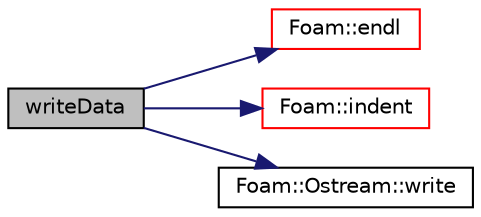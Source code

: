 digraph "writeData"
{
  bgcolor="transparent";
  edge [fontname="Helvetica",fontsize="10",labelfontname="Helvetica",labelfontsize="10"];
  node [fontname="Helvetica",fontsize="10",shape=record];
  rankdir="LR";
  Node1 [label="writeData",height=0.2,width=0.4,color="black", fillcolor="grey75", style="filled", fontcolor="black"];
  Node1 -> Node2 [color="midnightblue",fontsize="10",style="solid",fontname="Helvetica"];
  Node2 [label="Foam::endl",height=0.2,width=0.4,color="red",URL="$a10974.html#a2db8fe02a0d3909e9351bb4275b23ce4",tooltip="Add newline and flush stream. "];
  Node1 -> Node3 [color="midnightblue",fontsize="10",style="solid",fontname="Helvetica"];
  Node3 [label="Foam::indent",height=0.2,width=0.4,color="red",URL="$a10974.html#ae297c57ea5b952a8bc9e4f30f7ea8701",tooltip="Indent stream. "];
  Node1 -> Node4 [color="midnightblue",fontsize="10",style="solid",fontname="Helvetica"];
  Node4 [label="Foam::Ostream::write",height=0.2,width=0.4,color="black",URL="$a01774.html#a81a19ad9e4098b4701cc8bab9a59d78b",tooltip="Write next token to stream. "];
}
